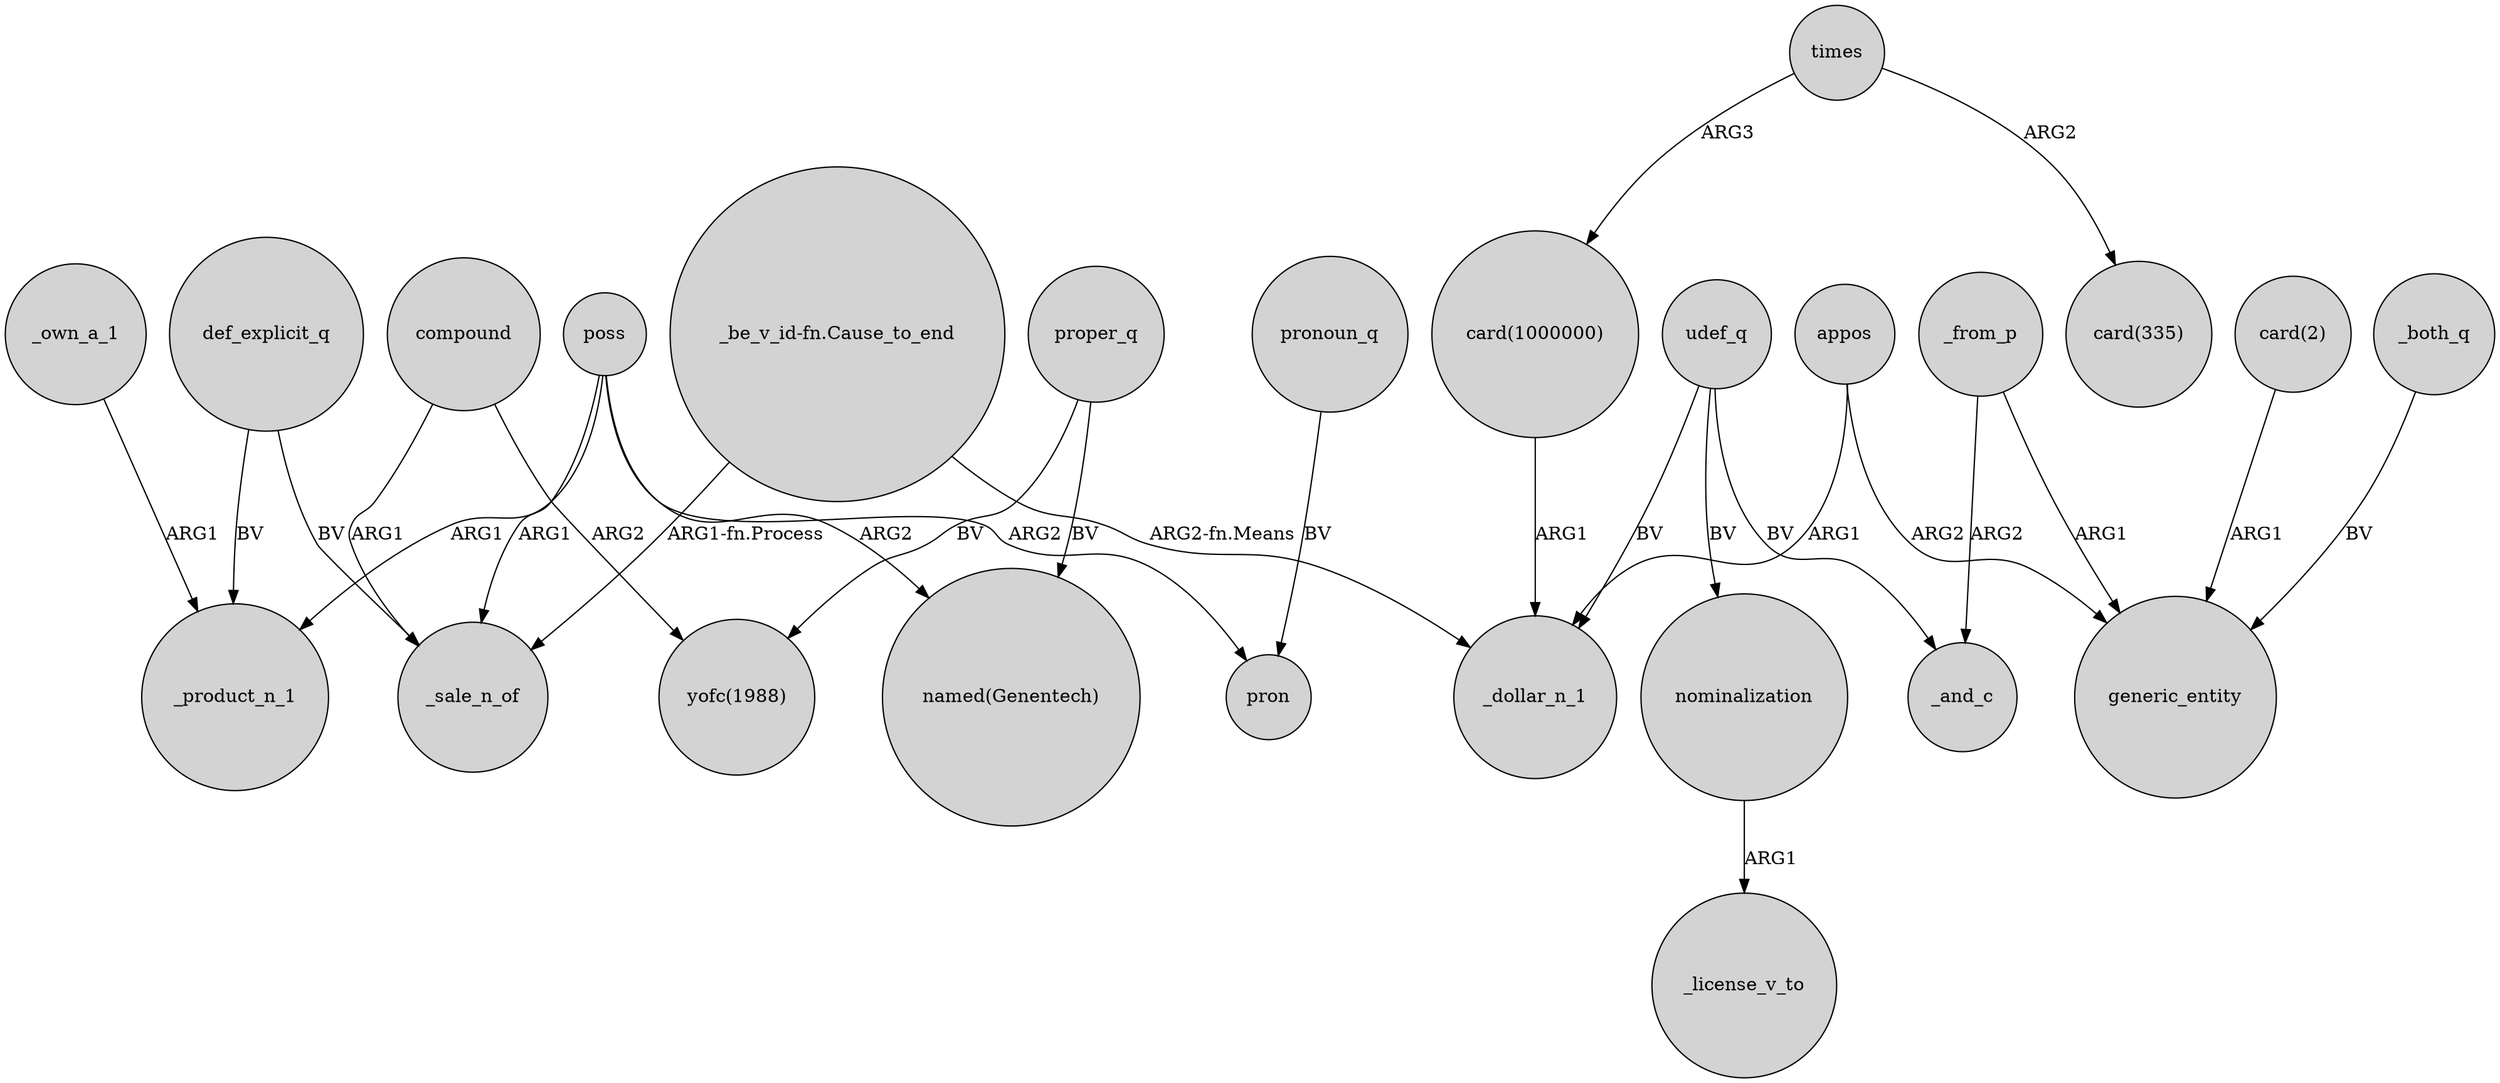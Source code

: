 digraph {
	node [shape=circle style=filled]
	def_explicit_q -> _product_n_1 [label=BV]
	"_be_v_id-fn.Cause_to_end" -> _sale_n_of [label="ARG1-fn.Process"]
	_own_a_1 -> _product_n_1 [label=ARG1]
	compound -> "yofc(1988)" [label=ARG2]
	proper_q -> "named(Genentech)" [label=BV]
	udef_q -> nominalization [label=BV]
	_from_p -> _and_c [label=ARG2]
	"_be_v_id-fn.Cause_to_end" -> _dollar_n_1 [label="ARG2-fn.Means"]
	times -> "card(1000000)" [label=ARG3]
	times -> "card(335)" [label=ARG2]
	udef_q -> _and_c [label=BV]
	nominalization -> _license_v_to [label=ARG1]
	_from_p -> generic_entity [label=ARG1]
	pronoun_q -> pron [label=BV]
	def_explicit_q -> _sale_n_of [label=BV]
	poss -> pron [label=ARG2]
	appos -> generic_entity [label=ARG2]
	udef_q -> _dollar_n_1 [label=BV]
	"card(1000000)" -> _dollar_n_1 [label=ARG1]
	poss -> "named(Genentech)" [label=ARG2]
	proper_q -> "yofc(1988)" [label=BV]
	"card(2)" -> generic_entity [label=ARG1]
	poss -> _product_n_1 [label=ARG1]
	appos -> _dollar_n_1 [label=ARG1]
	_both_q -> generic_entity [label=BV]
	poss -> _sale_n_of [label=ARG1]
	compound -> _sale_n_of [label=ARG1]
}
